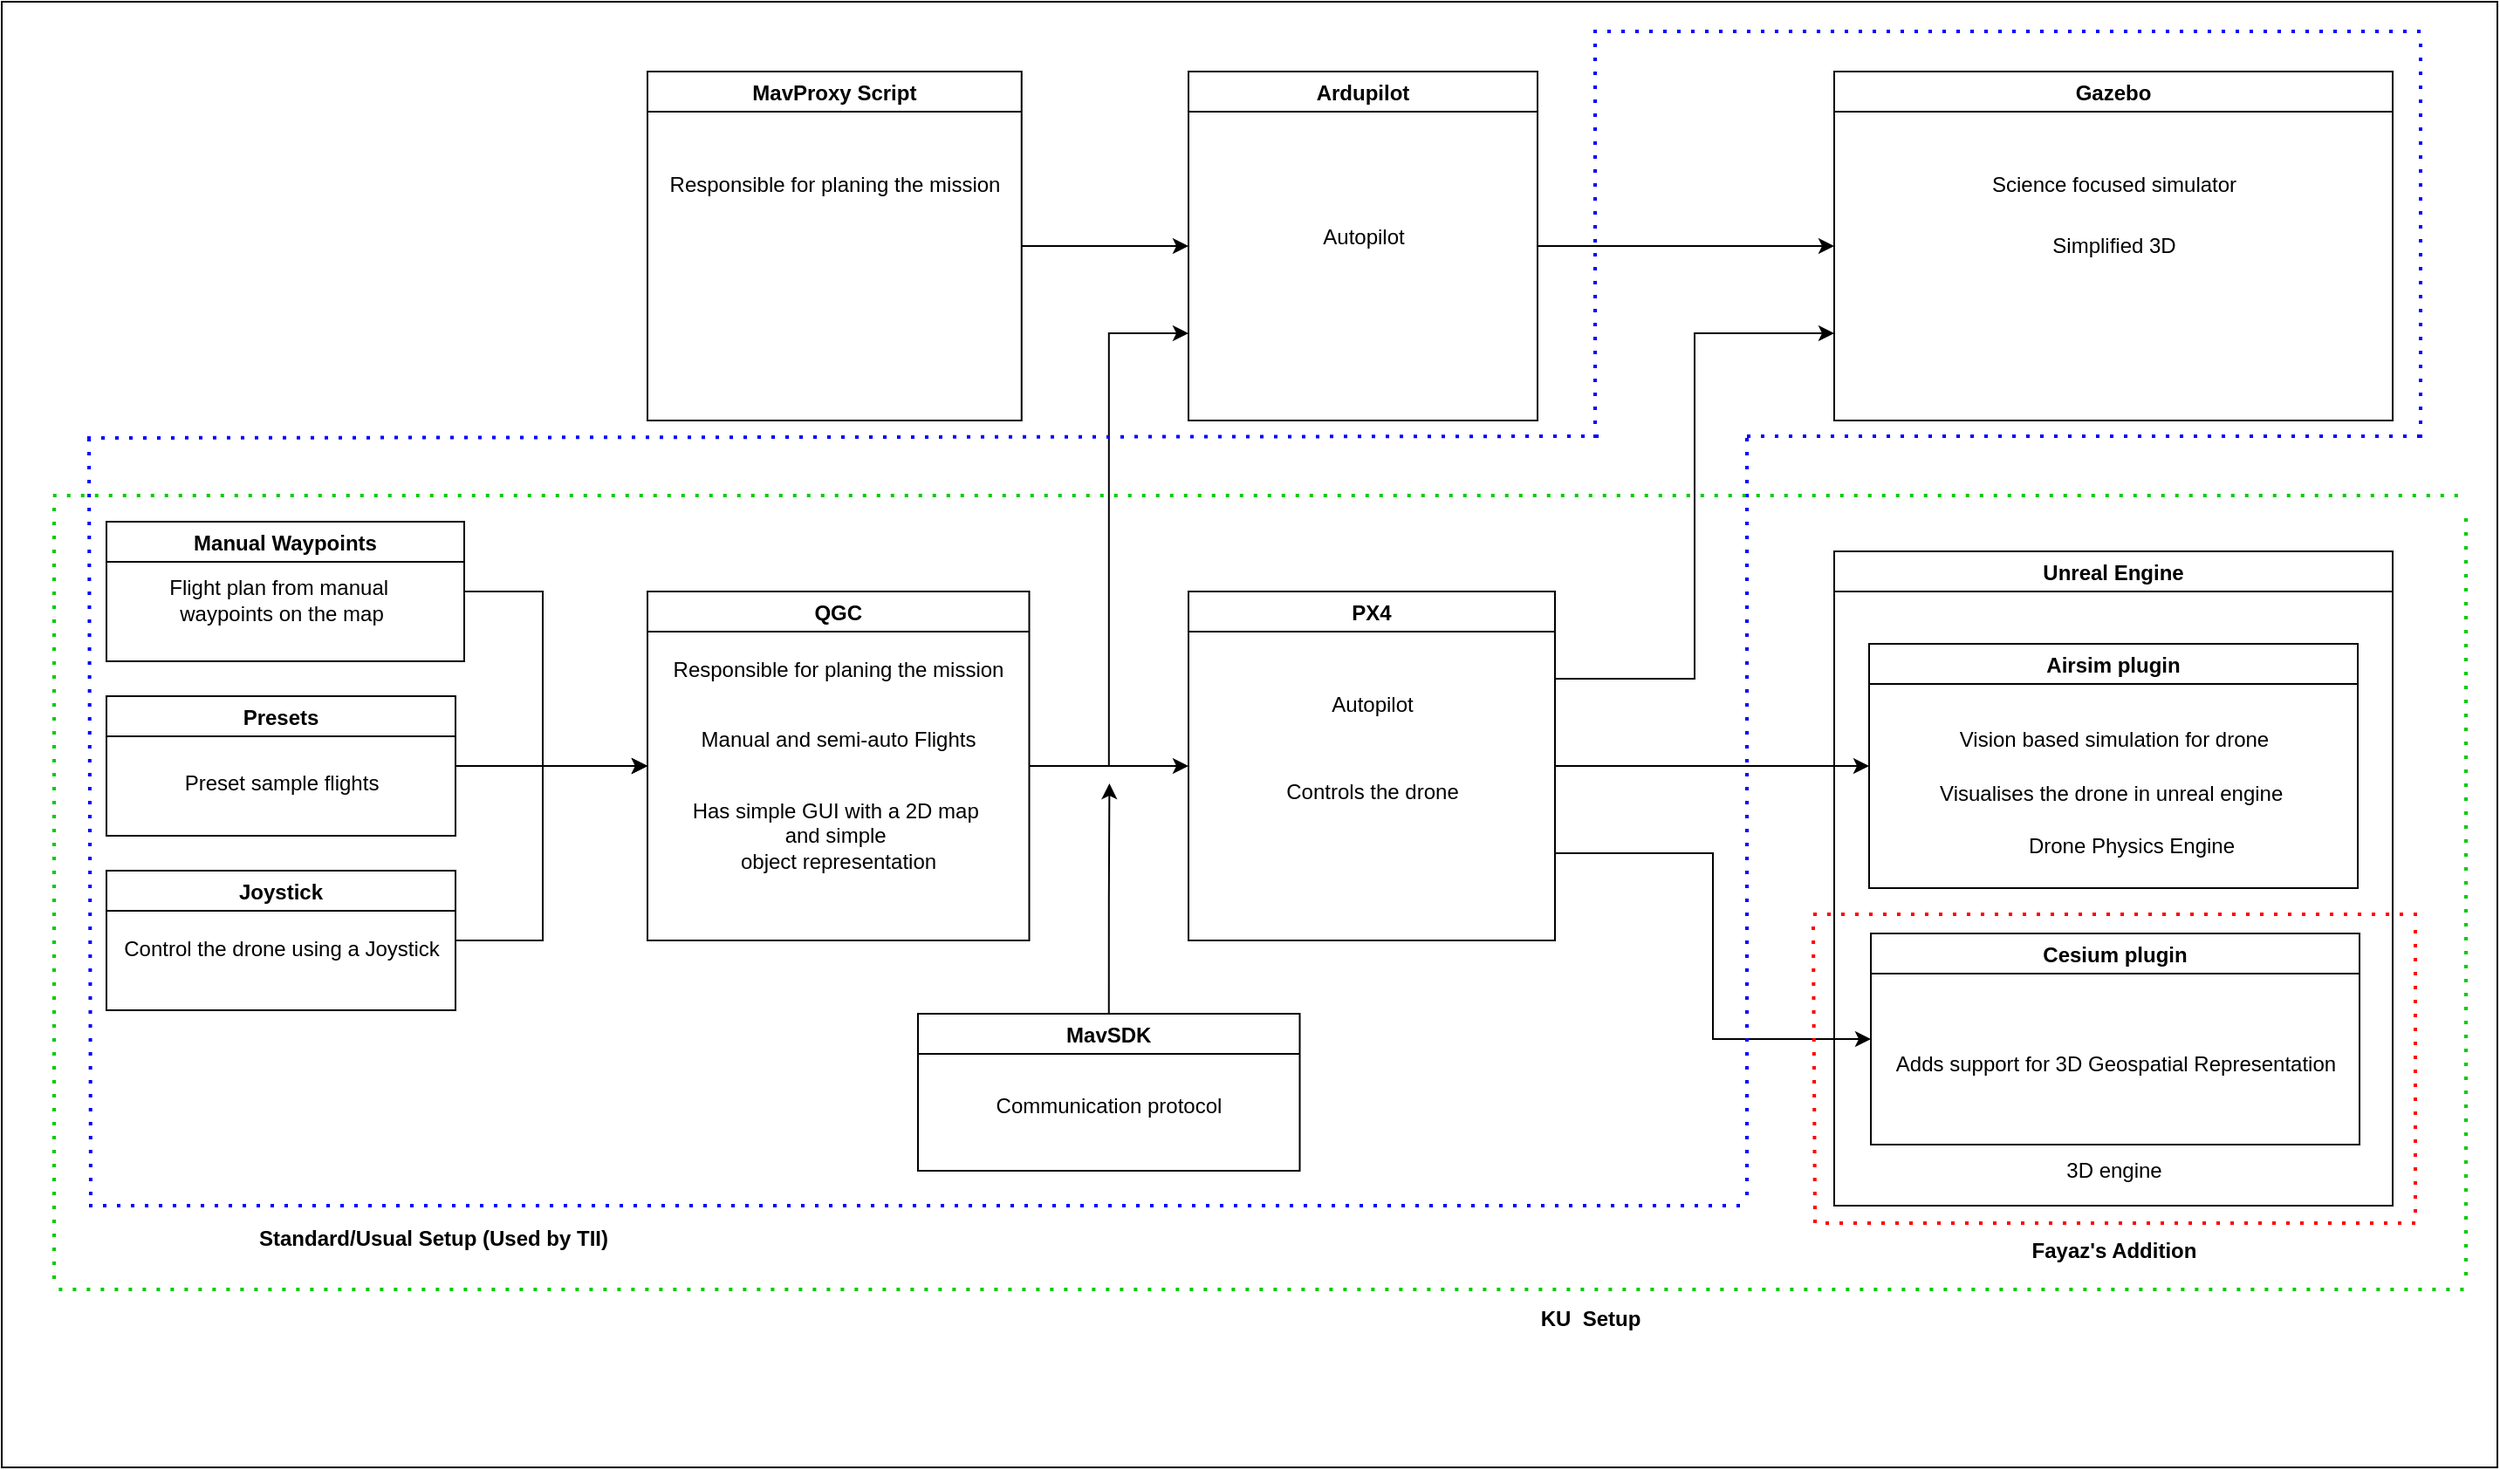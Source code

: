 <mxfile version="24.5.4" type="github">
  <diagram name="Page-1" id="Ev9KHV8LbVD18_9U95kE">
    <mxGraphModel dx="1145" dy="639" grid="1" gridSize="10" guides="1" tooltips="1" connect="1" arrows="1" fold="1" page="1" pageScale="1" pageWidth="2339" pageHeight="3300" math="0" shadow="0">
      <root>
        <mxCell id="0" />
        <mxCell id="1" parent="0" />
        <mxCell id="Jraj2u1gfLjr0mIL1iTk-73" value="" style="rounded=0;whiteSpace=wrap;html=1;fillColor=none;movable=0;resizable=0;rotatable=0;deletable=0;editable=0;locked=1;connectable=0;" parent="1" vertex="1">
          <mxGeometry x="40" y="230" width="1430" height="840" as="geometry" />
        </mxCell>
        <mxCell id="Jraj2u1gfLjr0mIL1iTk-15" style="edgeStyle=orthogonalEdgeStyle;rounded=0;orthogonalLoop=1;jettySize=auto;html=1;exitX=1;exitY=0.5;exitDx=0;exitDy=0;entryX=0;entryY=0.5;entryDx=0;entryDy=0;" parent="1" source="Jraj2u1gfLjr0mIL1iTk-1" target="Jraj2u1gfLjr0mIL1iTk-2" edge="1">
          <mxGeometry relative="1" as="geometry" />
        </mxCell>
        <mxCell id="Jraj2u1gfLjr0mIL1iTk-52" style="edgeStyle=orthogonalEdgeStyle;rounded=0;orthogonalLoop=1;jettySize=auto;html=1;exitX=1;exitY=0.5;exitDx=0;exitDy=0;entryX=0;entryY=0.75;entryDx=0;entryDy=0;" parent="1" source="Jraj2u1gfLjr0mIL1iTk-1" target="Jraj2u1gfLjr0mIL1iTk-7" edge="1">
          <mxGeometry relative="1" as="geometry" />
        </mxCell>
        <mxCell id="Jraj2u1gfLjr0mIL1iTk-1" value="QGC" style="swimlane;" parent="1" vertex="1">
          <mxGeometry x="410" y="568" width="218.75" height="200" as="geometry" />
        </mxCell>
        <mxCell id="Jraj2u1gfLjr0mIL1iTk-22" value="Responsible for planing the mission" style="text;html=1;align=center;verticalAlign=middle;resizable=0;points=[];autosize=1;strokeColor=none;fillColor=none;" parent="Jraj2u1gfLjr0mIL1iTk-1" vertex="1">
          <mxGeometry x="4.38" y="30" width="210" height="30" as="geometry" />
        </mxCell>
        <mxCell id="Jraj2u1gfLjr0mIL1iTk-23" value="Manual and semi-auto Flights" style="text;html=1;align=center;verticalAlign=middle;resizable=0;points=[];autosize=1;strokeColor=none;fillColor=none;" parent="Jraj2u1gfLjr0mIL1iTk-1" vertex="1">
          <mxGeometry x="19.38" y="70" width="180" height="30" as="geometry" />
        </mxCell>
        <mxCell id="Jraj2u1gfLjr0mIL1iTk-24" value="Has simple GUI with a 2D map&amp;nbsp;&lt;div&gt;and simple&amp;nbsp;&lt;div&gt;object representation&lt;/div&gt;&lt;/div&gt;" style="text;html=1;align=center;verticalAlign=middle;resizable=0;points=[];autosize=1;strokeColor=none;fillColor=none;" parent="Jraj2u1gfLjr0mIL1iTk-1" vertex="1">
          <mxGeometry x="14.38" y="110" width="190" height="60" as="geometry" />
        </mxCell>
        <mxCell id="Jraj2u1gfLjr0mIL1iTk-53" style="edgeStyle=orthogonalEdgeStyle;rounded=0;orthogonalLoop=1;jettySize=auto;html=1;exitX=1;exitY=0.25;exitDx=0;exitDy=0;entryX=0;entryY=0.75;entryDx=0;entryDy=0;" parent="1" source="Jraj2u1gfLjr0mIL1iTk-2" target="Jraj2u1gfLjr0mIL1iTk-5" edge="1">
          <mxGeometry relative="1" as="geometry" />
        </mxCell>
        <mxCell id="Jraj2u1gfLjr0mIL1iTk-59" style="edgeStyle=orthogonalEdgeStyle;rounded=0;orthogonalLoop=1;jettySize=auto;html=1;exitX=1;exitY=0.5;exitDx=0;exitDy=0;entryX=0;entryY=0.5;entryDx=0;entryDy=0;" parent="1" source="Jraj2u1gfLjr0mIL1iTk-2" target="Jraj2u1gfLjr0mIL1iTk-4" edge="1">
          <mxGeometry relative="1" as="geometry" />
        </mxCell>
        <mxCell id="Jraj2u1gfLjr0mIL1iTk-60" style="edgeStyle=orthogonalEdgeStyle;rounded=0;orthogonalLoop=1;jettySize=auto;html=1;exitX=1;exitY=0.75;exitDx=0;exitDy=0;entryX=0;entryY=0.5;entryDx=0;entryDy=0;" parent="1" source="Jraj2u1gfLjr0mIL1iTk-2" target="Jraj2u1gfLjr0mIL1iTk-6" edge="1">
          <mxGeometry relative="1" as="geometry" />
        </mxCell>
        <mxCell id="Jraj2u1gfLjr0mIL1iTk-2" value="PX4" style="swimlane;" parent="1" vertex="1">
          <mxGeometry x="720" y="568" width="210" height="200" as="geometry" />
        </mxCell>
        <mxCell id="Jraj2u1gfLjr0mIL1iTk-25" value="Autopilot" style="text;html=1;align=center;verticalAlign=middle;resizable=0;points=[];autosize=1;strokeColor=none;fillColor=none;" parent="Jraj2u1gfLjr0mIL1iTk-2" vertex="1">
          <mxGeometry x="70" y="50" width="70" height="30" as="geometry" />
        </mxCell>
        <mxCell id="Jraj2u1gfLjr0mIL1iTk-47" value="Controls the drone" style="text;html=1;align=center;verticalAlign=middle;resizable=0;points=[];autosize=1;strokeColor=none;fillColor=none;" parent="Jraj2u1gfLjr0mIL1iTk-2" vertex="1">
          <mxGeometry x="45" y="100" width="120" height="30" as="geometry" />
        </mxCell>
        <mxCell id="Jraj2u1gfLjr0mIL1iTk-5" value="Gazebo" style="swimlane;" parent="1" vertex="1">
          <mxGeometry x="1090" y="270" width="320" height="200" as="geometry" />
        </mxCell>
        <mxCell id="Jraj2u1gfLjr0mIL1iTk-31" value="Science focused simulator" style="text;html=1;align=center;verticalAlign=middle;resizable=0;points=[];autosize=1;strokeColor=none;fillColor=none;" parent="Jraj2u1gfLjr0mIL1iTk-5" vertex="1">
          <mxGeometry x="80" y="50" width="160" height="30" as="geometry" />
        </mxCell>
        <mxCell id="Jraj2u1gfLjr0mIL1iTk-32" value="Simplified 3D" style="text;html=1;align=center;verticalAlign=middle;resizable=0;points=[];autosize=1;strokeColor=none;fillColor=none;" parent="Jraj2u1gfLjr0mIL1iTk-5" vertex="1">
          <mxGeometry x="115" y="85" width="90" height="30" as="geometry" />
        </mxCell>
        <mxCell id="Jraj2u1gfLjr0mIL1iTk-16" style="edgeStyle=orthogonalEdgeStyle;rounded=0;orthogonalLoop=1;jettySize=auto;html=1;exitX=1;exitY=0.5;exitDx=0;exitDy=0;entryX=0;entryY=0.5;entryDx=0;entryDy=0;" parent="1" source="Jraj2u1gfLjr0mIL1iTk-7" target="Jraj2u1gfLjr0mIL1iTk-5" edge="1">
          <mxGeometry relative="1" as="geometry" />
        </mxCell>
        <mxCell id="Jraj2u1gfLjr0mIL1iTk-7" value="Ardupilot" style="swimlane;" parent="1" vertex="1">
          <mxGeometry x="720" y="270" width="200" height="200" as="geometry" />
        </mxCell>
        <mxCell id="Jraj2u1gfLjr0mIL1iTk-29" value="Autopilot" style="text;html=1;align=center;verticalAlign=middle;resizable=0;points=[];autosize=1;strokeColor=none;fillColor=none;" parent="Jraj2u1gfLjr0mIL1iTk-7" vertex="1">
          <mxGeometry x="65" y="80" width="70" height="30" as="geometry" />
        </mxCell>
        <mxCell id="Jraj2u1gfLjr0mIL1iTk-13" style="edgeStyle=orthogonalEdgeStyle;rounded=0;orthogonalLoop=1;jettySize=auto;html=1;exitX=1;exitY=0.5;exitDx=0;exitDy=0;entryX=0;entryY=0.5;entryDx=0;entryDy=0;" parent="1" source="Jraj2u1gfLjr0mIL1iTk-8" target="Jraj2u1gfLjr0mIL1iTk-7" edge="1">
          <mxGeometry relative="1" as="geometry" />
        </mxCell>
        <mxCell id="Jraj2u1gfLjr0mIL1iTk-8" value="MavProxy Script" style="swimlane;" parent="1" vertex="1">
          <mxGeometry x="410" y="270" width="214.38" height="200" as="geometry" />
        </mxCell>
        <mxCell id="Jraj2u1gfLjr0mIL1iTk-48" value="Responsible for planing the mission" style="text;html=1;align=center;verticalAlign=middle;resizable=0;points=[];autosize=1;strokeColor=none;fillColor=none;" parent="Jraj2u1gfLjr0mIL1iTk-8" vertex="1">
          <mxGeometry x="2.19" y="50" width="210" height="30" as="geometry" />
        </mxCell>
        <mxCell id="Jraj2u1gfLjr0mIL1iTk-9" value="Unreal Engine" style="swimlane;" parent="1" vertex="1">
          <mxGeometry x="1090" y="545" width="320" height="375" as="geometry" />
        </mxCell>
        <mxCell id="Jraj2u1gfLjr0mIL1iTk-4" value="Airsim plugin" style="swimlane;" parent="Jraj2u1gfLjr0mIL1iTk-9" vertex="1">
          <mxGeometry x="20" y="53" width="280" height="140" as="geometry" />
        </mxCell>
        <mxCell id="Jraj2u1gfLjr0mIL1iTk-33" value="Vision based simulation for drone" style="text;html=1;align=center;verticalAlign=middle;resizable=0;points=[];autosize=1;strokeColor=none;fillColor=none;" parent="Jraj2u1gfLjr0mIL1iTk-4" vertex="1">
          <mxGeometry x="40" y="40" width="200" height="30" as="geometry" />
        </mxCell>
        <mxCell id="Jraj2u1gfLjr0mIL1iTk-34" value="Visualises the drone in unreal engine&amp;nbsp;" style="text;html=1;align=center;verticalAlign=middle;resizable=0;points=[];autosize=1;strokeColor=none;fillColor=none;" parent="Jraj2u1gfLjr0mIL1iTk-4" vertex="1">
          <mxGeometry x="30" y="71" width="220" height="30" as="geometry" />
        </mxCell>
        <mxCell id="Jraj2u1gfLjr0mIL1iTk-39" value="Drone Physics Engine" style="text;html=1;align=center;verticalAlign=middle;resizable=0;points=[];autosize=1;strokeColor=none;fillColor=none;" parent="Jraj2u1gfLjr0mIL1iTk-4" vertex="1">
          <mxGeometry x="80" y="101" width="140" height="30" as="geometry" />
        </mxCell>
        <mxCell id="Jraj2u1gfLjr0mIL1iTk-36" value="3D engine" style="text;html=1;align=center;verticalAlign=middle;resizable=0;points=[];autosize=1;strokeColor=none;fillColor=none;" parent="Jraj2u1gfLjr0mIL1iTk-9" vertex="1">
          <mxGeometry x="120" y="340" width="80" height="30" as="geometry" />
        </mxCell>
        <mxCell id="Jraj2u1gfLjr0mIL1iTk-6" value="Cesium plugin" style="swimlane;" parent="Jraj2u1gfLjr0mIL1iTk-9" vertex="1">
          <mxGeometry x="21" y="219" width="280" height="121" as="geometry" />
        </mxCell>
        <mxCell id="Jraj2u1gfLjr0mIL1iTk-38" value="Adds support for 3D Geospatial Representation" style="text;html=1;align=center;verticalAlign=middle;resizable=0;points=[];autosize=1;strokeColor=none;fillColor=none;" parent="Jraj2u1gfLjr0mIL1iTk-6" vertex="1">
          <mxGeometry y="60" width="280" height="30" as="geometry" />
        </mxCell>
        <mxCell id="Jraj2u1gfLjr0mIL1iTk-27" style="edgeStyle=orthogonalEdgeStyle;rounded=0;orthogonalLoop=1;jettySize=auto;html=1;" parent="1" source="Jraj2u1gfLjr0mIL1iTk-11" edge="1">
          <mxGeometry relative="1" as="geometry">
            <mxPoint x="410" y="668" as="targetPoint" />
            <Array as="points">
              <mxPoint x="350" y="568" />
              <mxPoint x="350" y="668" />
            </Array>
          </mxGeometry>
        </mxCell>
        <mxCell id="Jraj2u1gfLjr0mIL1iTk-11" value="Manual Waypoints" style="swimlane;" parent="1" vertex="1">
          <mxGeometry x="100" y="528" width="205" height="80" as="geometry" />
        </mxCell>
        <mxCell id="Jraj2u1gfLjr0mIL1iTk-49" value="Flight plan from manual&amp;nbsp;&lt;div&gt;waypoints on the map&lt;/div&gt;" style="text;html=1;align=center;verticalAlign=middle;resizable=0;points=[];autosize=1;strokeColor=none;fillColor=none;" parent="Jraj2u1gfLjr0mIL1iTk-11" vertex="1">
          <mxGeometry x="25" y="25" width="150" height="40" as="geometry" />
        </mxCell>
        <mxCell id="Jraj2u1gfLjr0mIL1iTk-28" style="edgeStyle=orthogonalEdgeStyle;rounded=0;orthogonalLoop=1;jettySize=auto;html=1;exitX=1;exitY=0.5;exitDx=0;exitDy=0;entryX=0;entryY=0.5;entryDx=0;entryDy=0;" parent="1" source="Jraj2u1gfLjr0mIL1iTk-12" target="Jraj2u1gfLjr0mIL1iTk-1" edge="1">
          <mxGeometry relative="1" as="geometry">
            <Array as="points">
              <mxPoint x="350" y="768" />
              <mxPoint x="350" y="668" />
            </Array>
          </mxGeometry>
        </mxCell>
        <mxCell id="Jraj2u1gfLjr0mIL1iTk-12" value="Joystick" style="swimlane;" parent="1" vertex="1">
          <mxGeometry x="100" y="728" width="200" height="80" as="geometry" />
        </mxCell>
        <mxCell id="Jraj2u1gfLjr0mIL1iTk-51" value="Control the drone using a Joystick" style="text;html=1;align=center;verticalAlign=middle;resizable=0;points=[];autosize=1;strokeColor=none;fillColor=none;" parent="Jraj2u1gfLjr0mIL1iTk-12" vertex="1">
          <mxGeometry y="30" width="200" height="30" as="geometry" />
        </mxCell>
        <mxCell id="Jraj2u1gfLjr0mIL1iTk-26" style="edgeStyle=orthogonalEdgeStyle;rounded=0;orthogonalLoop=1;jettySize=auto;html=1;entryX=0;entryY=0.5;entryDx=0;entryDy=0;" parent="1" source="Jraj2u1gfLjr0mIL1iTk-14" target="Jraj2u1gfLjr0mIL1iTk-1" edge="1">
          <mxGeometry relative="1" as="geometry" />
        </mxCell>
        <mxCell id="Jraj2u1gfLjr0mIL1iTk-14" value="Presets" style="swimlane;" parent="1" vertex="1">
          <mxGeometry x="100" y="628" width="200" height="80" as="geometry" />
        </mxCell>
        <mxCell id="Jraj2u1gfLjr0mIL1iTk-50" value="Preset sample flights" style="text;html=1;align=center;verticalAlign=middle;resizable=0;points=[];autosize=1;strokeColor=none;fillColor=none;" parent="Jraj2u1gfLjr0mIL1iTk-14" vertex="1">
          <mxGeometry x="35" y="35" width="130" height="30" as="geometry" />
        </mxCell>
        <mxCell id="Jraj2u1gfLjr0mIL1iTk-45" style="edgeStyle=orthogonalEdgeStyle;rounded=0;orthogonalLoop=1;jettySize=auto;html=1;exitX=0.5;exitY=0;exitDx=0;exitDy=0;" parent="1" source="Jraj2u1gfLjr0mIL1iTk-41" edge="1">
          <mxGeometry relative="1" as="geometry">
            <mxPoint x="674.692" y="678" as="targetPoint" />
          </mxGeometry>
        </mxCell>
        <mxCell id="Jraj2u1gfLjr0mIL1iTk-41" value="MavSDK" style="swimlane;" parent="1" vertex="1">
          <mxGeometry x="565" y="810" width="218.75" height="90" as="geometry" />
        </mxCell>
        <mxCell id="Jraj2u1gfLjr0mIL1iTk-42" value="Communication protocol" style="text;html=1;align=center;verticalAlign=middle;resizable=0;points=[];autosize=1;strokeColor=none;fillColor=none;" parent="Jraj2u1gfLjr0mIL1iTk-41" vertex="1">
          <mxGeometry x="34.37" y="38" width="150" height="30" as="geometry" />
        </mxCell>
        <mxCell id="Jraj2u1gfLjr0mIL1iTk-56" value="" style="endArrow=none;dashed=1;html=1;dashPattern=1 3;strokeWidth=2;rounded=0;strokeColor=#0000FF;" parent="1" edge="1">
          <mxGeometry width="50" height="50" relative="1" as="geometry">
            <mxPoint x="89" y="480" as="sourcePoint" />
            <mxPoint x="959" y="479" as="targetPoint" />
          </mxGeometry>
        </mxCell>
        <mxCell id="Jraj2u1gfLjr0mIL1iTk-57" value="" style="endArrow=none;dashed=1;html=1;dashPattern=1 3;strokeWidth=2;rounded=0;strokeColor=#0000FF;" parent="1" edge="1">
          <mxGeometry width="50" height="50" relative="1" as="geometry">
            <mxPoint x="960" y="247" as="sourcePoint" />
            <mxPoint x="1430" y="247" as="targetPoint" />
          </mxGeometry>
        </mxCell>
        <mxCell id="Jraj2u1gfLjr0mIL1iTk-61" value="" style="endArrow=none;dashed=1;html=1;dashPattern=1 3;strokeWidth=2;rounded=0;strokeColor=#0000FF;" parent="1" edge="1">
          <mxGeometry width="50" height="50" relative="1" as="geometry">
            <mxPoint x="1426" y="254" as="sourcePoint" />
            <mxPoint x="1426" y="480" as="targetPoint" />
          </mxGeometry>
        </mxCell>
        <mxCell id="Jraj2u1gfLjr0mIL1iTk-62" value="" style="endArrow=none;dashed=1;html=1;dashPattern=1 3;strokeWidth=2;rounded=0;strokeColor=#0000FF;" parent="1" edge="1">
          <mxGeometry width="50" height="50" relative="1" as="geometry">
            <mxPoint x="90" y="920" as="sourcePoint" />
            <mxPoint x="1036" y="920" as="targetPoint" />
          </mxGeometry>
        </mxCell>
        <mxCell id="Jraj2u1gfLjr0mIL1iTk-63" value="" style="endArrow=none;dashed=1;html=1;dashPattern=1 3;strokeWidth=2;rounded=0;strokeColor=#0000FF;" parent="1" edge="1">
          <mxGeometry width="50" height="50" relative="1" as="geometry">
            <mxPoint x="953" y="246" as="sourcePoint" />
            <mxPoint x="953" y="480" as="targetPoint" />
          </mxGeometry>
        </mxCell>
        <mxCell id="Jraj2u1gfLjr0mIL1iTk-64" value="" style="endArrow=none;dashed=1;html=1;dashPattern=1 3;strokeWidth=2;rounded=0;strokeColor=#0000FF;" parent="1" edge="1">
          <mxGeometry width="50" height="50" relative="1" as="geometry">
            <mxPoint x="90" y="480" as="sourcePoint" />
            <mxPoint x="91" y="921" as="targetPoint" />
          </mxGeometry>
        </mxCell>
        <mxCell id="Jraj2u1gfLjr0mIL1iTk-65" value="&lt;b&gt;Standard/Usual Setup (Used by TII)&lt;/b&gt;" style="text;html=1;align=center;verticalAlign=middle;resizable=0;points=[];autosize=1;strokeColor=none;fillColor=none;" parent="1" vertex="1">
          <mxGeometry x="177" y="924" width="220" height="30" as="geometry" />
        </mxCell>
        <mxCell id="Jraj2u1gfLjr0mIL1iTk-66" value="" style="endArrow=none;dashed=1;html=1;dashPattern=1 3;strokeWidth=2;rounded=0;strokeColor=#FF0000;" parent="1" edge="1">
          <mxGeometry width="50" height="50" relative="1" as="geometry">
            <mxPoint x="1423" y="762" as="sourcePoint" />
            <mxPoint x="1423" y="930" as="targetPoint" />
          </mxGeometry>
        </mxCell>
        <mxCell id="Jraj2u1gfLjr0mIL1iTk-67" value="" style="endArrow=none;dashed=1;html=1;dashPattern=1 3;strokeWidth=2;rounded=0;strokeColor=#FF0000;" parent="1" edge="1">
          <mxGeometry width="50" height="50" relative="1" as="geometry">
            <mxPoint x="1078" y="760" as="sourcePoint" />
            <mxPoint x="1079" y="930" as="targetPoint" />
          </mxGeometry>
        </mxCell>
        <mxCell id="Jraj2u1gfLjr0mIL1iTk-68" value="" style="endArrow=none;dashed=1;html=1;dashPattern=1 3;strokeWidth=2;rounded=0;strokeColor=#FF0000;" parent="1" edge="1">
          <mxGeometry width="50" height="50" relative="1" as="geometry">
            <mxPoint x="1078" y="753" as="sourcePoint" />
            <mxPoint x="1430" y="753" as="targetPoint" />
          </mxGeometry>
        </mxCell>
        <mxCell id="Jraj2u1gfLjr0mIL1iTk-69" value="" style="endArrow=none;dashed=1;html=1;dashPattern=1 3;strokeWidth=2;rounded=0;strokeColor=#FF0000;" parent="1" edge="1">
          <mxGeometry width="50" height="50" relative="1" as="geometry">
            <mxPoint x="1085" y="930" as="sourcePoint" />
            <mxPoint x="1427" y="930" as="targetPoint" />
          </mxGeometry>
        </mxCell>
        <mxCell id="Jraj2u1gfLjr0mIL1iTk-70" value="&lt;b&gt;Fayaz&#39;s Addition&lt;/b&gt;" style="text;html=1;align=center;verticalAlign=middle;resizable=0;points=[];autosize=1;strokeColor=none;fillColor=none;" parent="1" vertex="1">
          <mxGeometry x="1190" y="931" width="120" height="30" as="geometry" />
        </mxCell>
        <mxCell id="sTMoYdNm0X0pwdpggYeU-1" value="" style="endArrow=none;dashed=1;html=1;dashPattern=1 3;strokeWidth=2;rounded=0;strokeColor=#0000FF;" edge="1" parent="1">
          <mxGeometry width="50" height="50" relative="1" as="geometry">
            <mxPoint x="1040" y="479" as="sourcePoint" />
            <mxPoint x="1427" y="479" as="targetPoint" />
          </mxGeometry>
        </mxCell>
        <mxCell id="sTMoYdNm0X0pwdpggYeU-2" value="" style="endArrow=none;dashed=1;html=1;dashPattern=1 3;strokeWidth=2;rounded=0;strokeColor=#0000FF;" edge="1" parent="1">
          <mxGeometry width="50" height="50" relative="1" as="geometry">
            <mxPoint x="1040" y="480" as="sourcePoint" />
            <mxPoint x="1040" y="920" as="targetPoint" />
          </mxGeometry>
        </mxCell>
        <mxCell id="sTMoYdNm0X0pwdpggYeU-3" value="" style="endArrow=none;dashed=1;html=1;dashPattern=1 3;strokeWidth=2;rounded=0;strokeColor=#00CC00;" edge="1" parent="1">
          <mxGeometry width="50" height="50" relative="1" as="geometry">
            <mxPoint x="69.38" y="513" as="sourcePoint" />
            <mxPoint x="1450" y="513" as="targetPoint" />
          </mxGeometry>
        </mxCell>
        <mxCell id="sTMoYdNm0X0pwdpggYeU-4" value="" style="endArrow=none;dashed=1;html=1;dashPattern=1 3;strokeWidth=2;rounded=0;strokeColor=#00CC00;" edge="1" parent="1">
          <mxGeometry width="50" height="50" relative="1" as="geometry">
            <mxPoint x="72.69" y="968" as="sourcePoint" />
            <mxPoint x="1453" y="968" as="targetPoint" />
          </mxGeometry>
        </mxCell>
        <mxCell id="sTMoYdNm0X0pwdpggYeU-5" value="" style="endArrow=none;dashed=1;html=1;dashPattern=1 3;strokeWidth=2;rounded=0;strokeColor=#00CC00;" edge="1" parent="1">
          <mxGeometry width="50" height="50" relative="1" as="geometry">
            <mxPoint x="70" y="962" as="sourcePoint" />
            <mxPoint x="70" y="520" as="targetPoint" />
          </mxGeometry>
        </mxCell>
        <mxCell id="sTMoYdNm0X0pwdpggYeU-6" value="" style="endArrow=none;dashed=1;html=1;dashPattern=1 3;strokeWidth=2;rounded=0;strokeColor=#00CC00;" edge="1" parent="1">
          <mxGeometry width="50" height="50" relative="1" as="geometry">
            <mxPoint x="1452" y="960" as="sourcePoint" />
            <mxPoint x="1452" y="520" as="targetPoint" />
          </mxGeometry>
        </mxCell>
        <mxCell id="sTMoYdNm0X0pwdpggYeU-7" value="&lt;b&gt;KU&amp;nbsp; Setup&lt;/b&gt;" style="text;html=1;align=center;verticalAlign=middle;resizable=0;points=[];autosize=1;strokeColor=none;fillColor=none;" vertex="1" parent="1">
          <mxGeometry x="910" y="970" width="80" height="30" as="geometry" />
        </mxCell>
      </root>
    </mxGraphModel>
  </diagram>
</mxfile>
